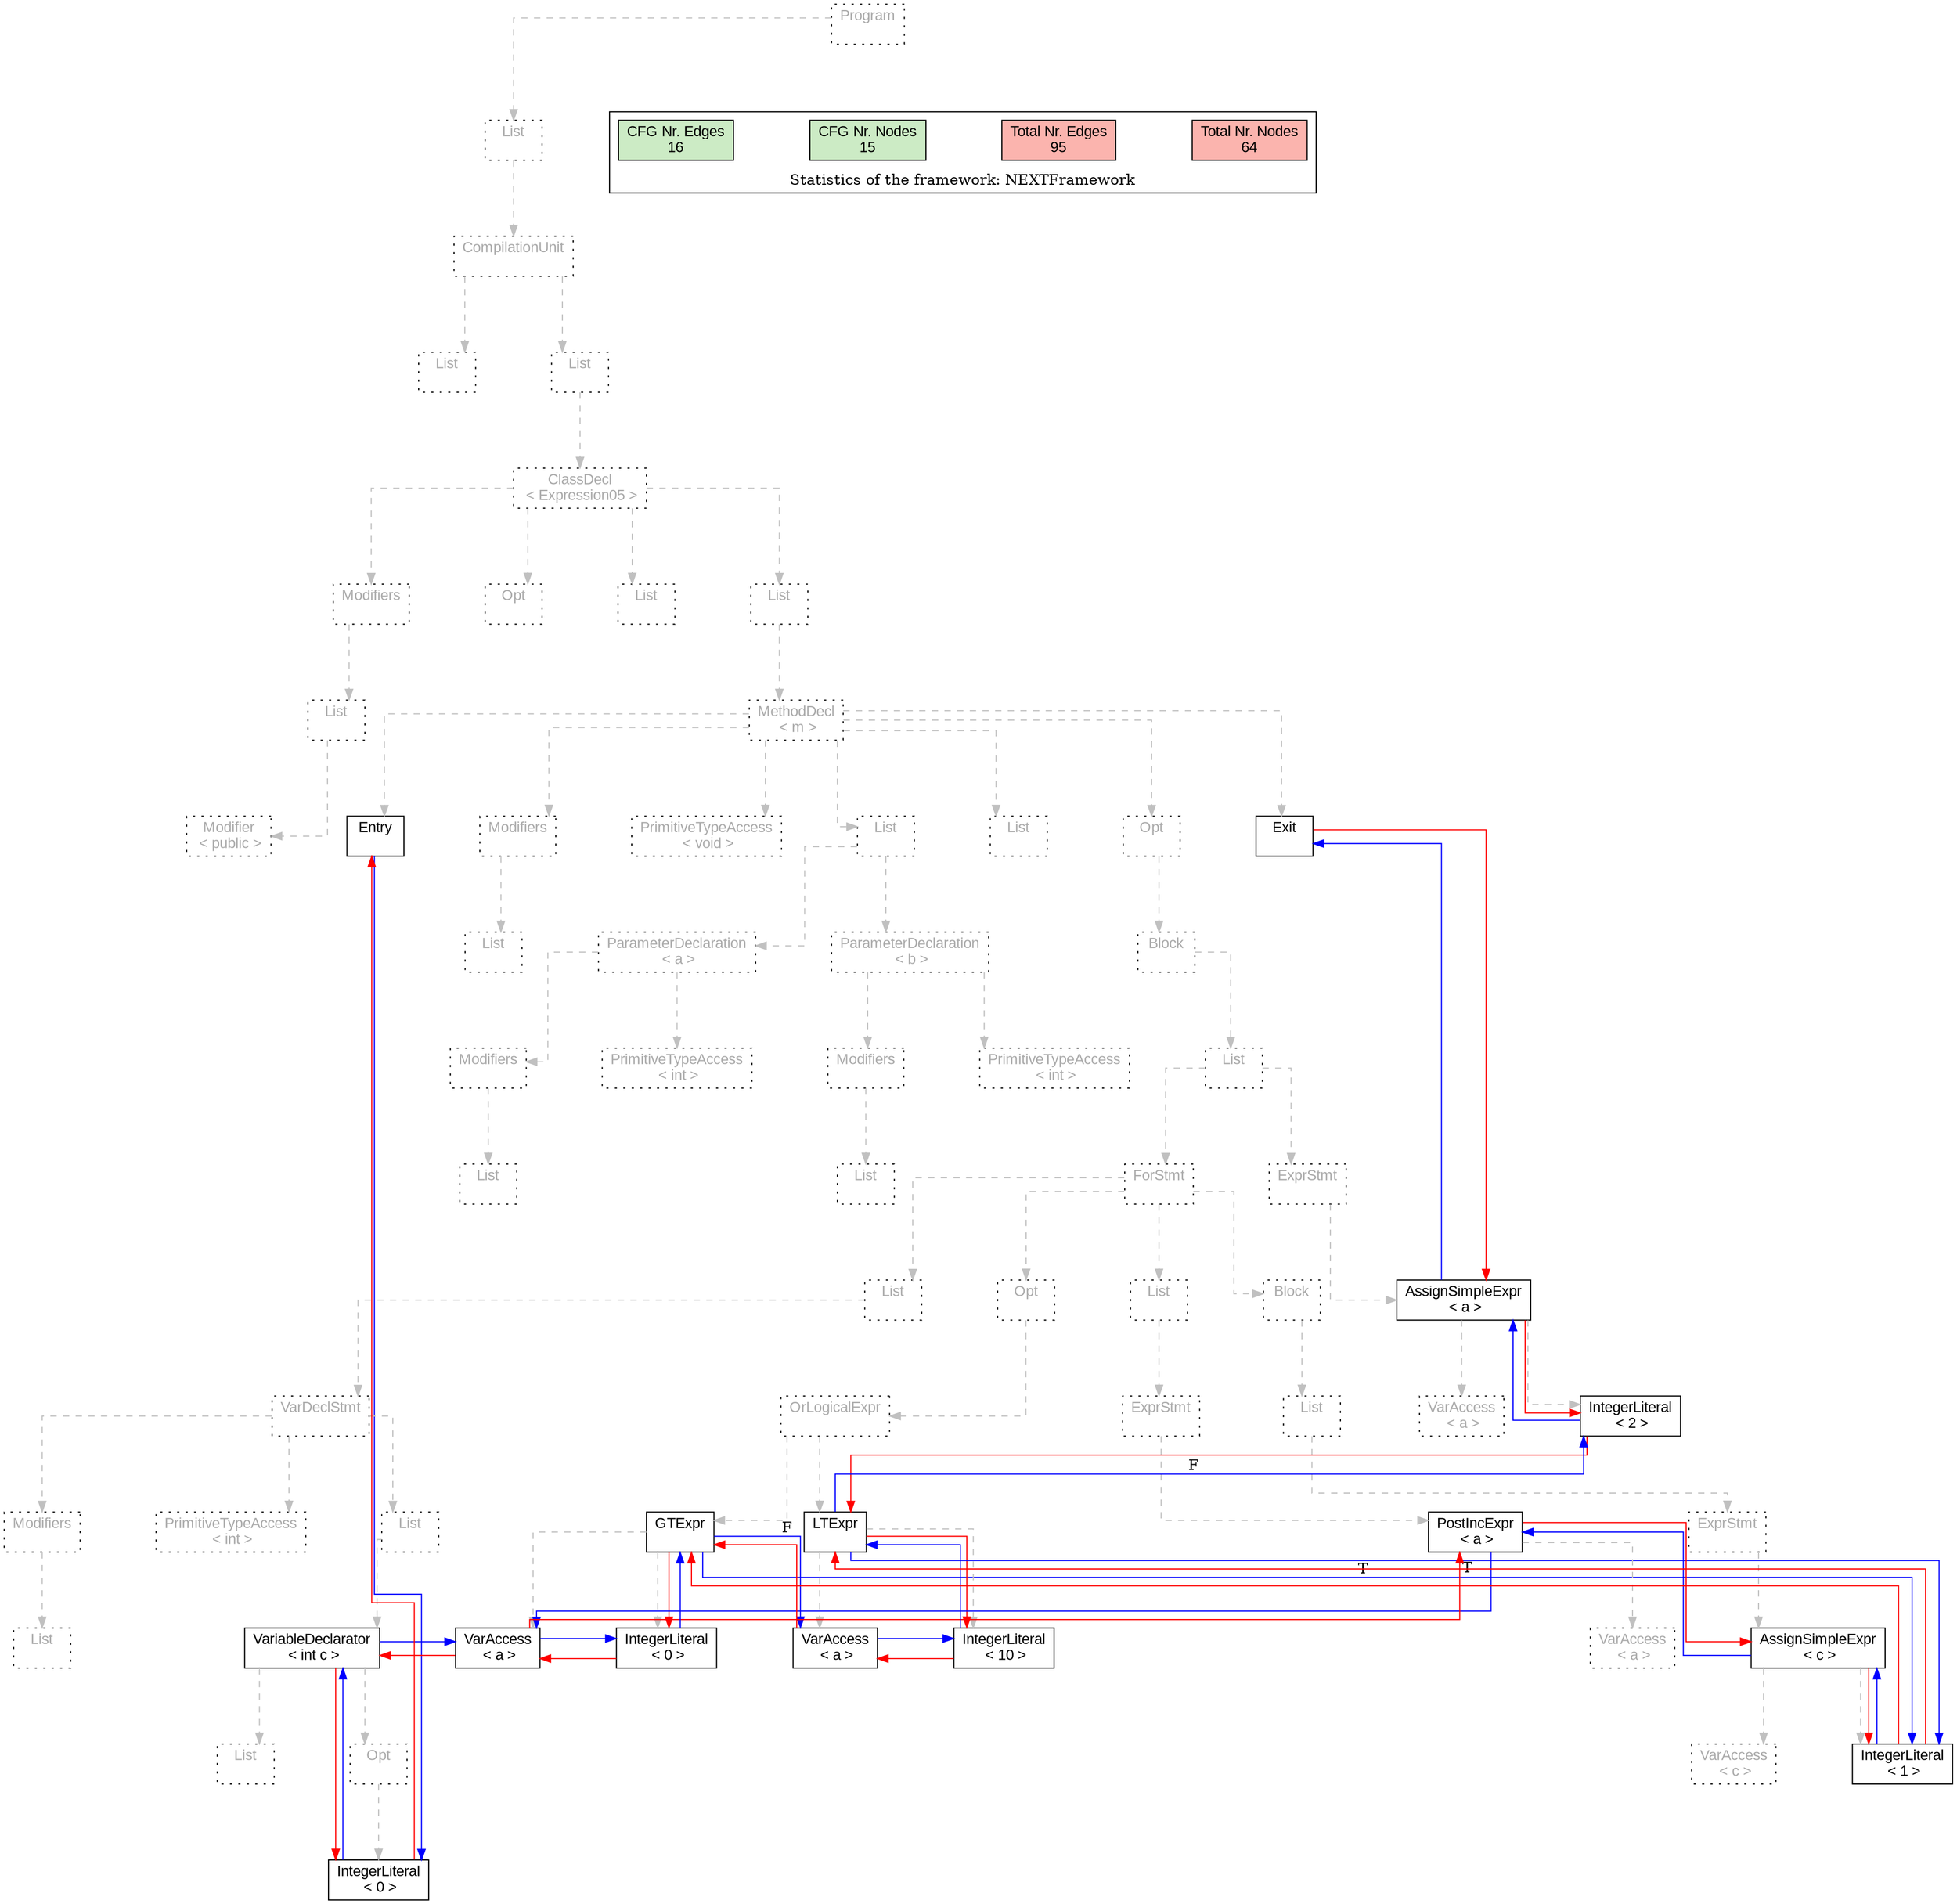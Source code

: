 digraph G {
graph [splines=ortho, nodesep="1", ranksep="1"]
node [shape=rect, fontname=Arial];
{ rank = same; "Program[0]"}
{ rank = same; "List[1]"}
{ rank = same; "CompilationUnit[2]"}
{ rank = same; "List[3]"; "List[4]"}
{ rank = same; "ClassDecl[5]"}
{ rank = same; "Modifiers[6]"; "Opt[9]"; "List[10]"; "List[11]"}
{ rank = same; "List[7]"; "MethodDecl[12]"}
{ rank = same; "Modifier[8]"; "Entry[13]"; "Modifiers[14]"; "PrimitiveTypeAccess[16]"; "List[17]"; "List[26]"; "Opt[27]"; "Exit[28]"}
{ rank = same; "List[15]"; "ParameterDeclaration[18]"; "ParameterDeclaration[22]"; "Block[28]"}
{ rank = same; "Modifiers[19]"; "PrimitiveTypeAccess[21]"; "Modifiers[23]"; "PrimitiveTypeAccess[25]"; "List[29]"}
{ rank = same; "List[20]"; "List[24]"; "ForStmt[30]"; "ExprStmt[59]"}
{ rank = same; "List[31]"; "Opt[41]"; "List[49]"; "Block[53]"; "AssignSimpleExpr[60]"}
{ rank = same; "VarDeclStmt[32]"; "OrLogicalExpr[42]"; "ExprStmt[50]"; "List[54]"; "VarAccess[61]"; "IntegerLiteral[62]"}
{ rank = same; "Modifiers[33]"; "PrimitiveTypeAccess[35]"; "List[36]"; "GTExpr[43]"; "LTExpr[46]"; "PostIncExpr[51]"; "ExprStmt[55]"}
{ rank = same; "List[34]"; "VariableDeclarator[37]"; "VarAccess[44]"; "IntegerLiteral[45]"; "VarAccess[47]"; "IntegerLiteral[48]"; "VarAccess[52]"; "AssignSimpleExpr[56]"}
{ rank = same; "List[38]"; "Opt[39]"; "VarAccess[57]"; "IntegerLiteral[58]"}
{ rank = same; "IntegerLiteral[40]"}
"Program[0]" [label="Program\n ", style= dotted   fillcolor="#eeeeee" fontcolor="#aaaaaa"  ]
"List[1]" [label="List\n ", style= dotted   fillcolor="#eeeeee" fontcolor="#aaaaaa"  ]
"CompilationUnit[2]" [label="CompilationUnit\n ", style= dotted   fillcolor="#eeeeee" fontcolor="#aaaaaa"  ]
"List[3]" [label="List\n ", style= dotted   fillcolor="#eeeeee" fontcolor="#aaaaaa"  ]
"List[4]" [label="List\n ", style= dotted   fillcolor="#eeeeee" fontcolor="#aaaaaa"  ]
"ClassDecl[5]" [label="ClassDecl\n < Expression05 >", style= dotted   fillcolor="#eeeeee" fontcolor="#aaaaaa"  ]
"Modifiers[6]" [label="Modifiers\n ", style= dotted   fillcolor="#eeeeee" fontcolor="#aaaaaa"  ]
"List[7]" [label="List\n ", style= dotted   fillcolor="#eeeeee" fontcolor="#aaaaaa"  ]
"Modifier[8]" [label="Modifier\n < public >", style= dotted   fillcolor="#eeeeee" fontcolor="#aaaaaa"  ]
"Opt[9]" [label="Opt\n ", style= dotted   fillcolor="#eeeeee" fontcolor="#aaaaaa"  ]
"List[10]" [label="List\n ", style= dotted   fillcolor="#eeeeee" fontcolor="#aaaaaa"  ]
"List[11]" [label="List\n ", style= dotted   fillcolor="#eeeeee" fontcolor="#aaaaaa"  ]
"MethodDecl[12]" [label="MethodDecl\n < m >", style= dotted   fillcolor="#eeeeee" fontcolor="#aaaaaa"  ]
"Entry[13]" [label="Entry\n ", fillcolor=white   style=filled  ]
"Modifiers[14]" [label="Modifiers\n ", style= dotted   fillcolor="#eeeeee" fontcolor="#aaaaaa"  ]
"List[15]" [label="List\n ", style= dotted   fillcolor="#eeeeee" fontcolor="#aaaaaa"  ]
"PrimitiveTypeAccess[16]" [label="PrimitiveTypeAccess\n < void >", style= dotted   fillcolor="#eeeeee" fontcolor="#aaaaaa"  ]
"List[17]" [label="List\n ", style= dotted   fillcolor="#eeeeee" fontcolor="#aaaaaa"  ]
"ParameterDeclaration[18]" [label="ParameterDeclaration\n < a >", style= dotted   fillcolor="#eeeeee" fontcolor="#aaaaaa"  ]
"Modifiers[19]" [label="Modifiers\n ", style= dotted   fillcolor="#eeeeee" fontcolor="#aaaaaa"  ]
"List[20]" [label="List\n ", style= dotted   fillcolor="#eeeeee" fontcolor="#aaaaaa"  ]
"PrimitiveTypeAccess[21]" [label="PrimitiveTypeAccess\n < int >", style= dotted   fillcolor="#eeeeee" fontcolor="#aaaaaa"  ]
"ParameterDeclaration[22]" [label="ParameterDeclaration\n < b >", style= dotted   fillcolor="#eeeeee" fontcolor="#aaaaaa"  ]
"Modifiers[23]" [label="Modifiers\n ", style= dotted   fillcolor="#eeeeee" fontcolor="#aaaaaa"  ]
"List[24]" [label="List\n ", style= dotted   fillcolor="#eeeeee" fontcolor="#aaaaaa"  ]
"PrimitiveTypeAccess[25]" [label="PrimitiveTypeAccess\n < int >", style= dotted   fillcolor="#eeeeee" fontcolor="#aaaaaa"  ]
"List[26]" [label="List\n ", style= dotted   fillcolor="#eeeeee" fontcolor="#aaaaaa"  ]
"Opt[27]" [label="Opt\n ", style= dotted   fillcolor="#eeeeee" fontcolor="#aaaaaa"  ]
"Block[28]" [label="Block\n ", style= dotted   fillcolor="#eeeeee" fontcolor="#aaaaaa"  ]
"List[29]" [label="List\n ", style= dotted   fillcolor="#eeeeee" fontcolor="#aaaaaa"  ]
"ForStmt[30]" [label="ForStmt\n ", style= dotted   fillcolor="#eeeeee" fontcolor="#aaaaaa"  ]
"List[31]" [label="List\n ", style= dotted   fillcolor="#eeeeee" fontcolor="#aaaaaa"  ]
"VarDeclStmt[32]" [label="VarDeclStmt\n ", style= dotted   fillcolor="#eeeeee" fontcolor="#aaaaaa"  ]
"Modifiers[33]" [label="Modifiers\n ", style= dotted   fillcolor="#eeeeee" fontcolor="#aaaaaa"  ]
"List[34]" [label="List\n ", style= dotted   fillcolor="#eeeeee" fontcolor="#aaaaaa"  ]
"PrimitiveTypeAccess[35]" [label="PrimitiveTypeAccess\n < int >", style= dotted   fillcolor="#eeeeee" fontcolor="#aaaaaa"  ]
"List[36]" [label="List\n ", style= dotted   fillcolor="#eeeeee" fontcolor="#aaaaaa"  ]
"VariableDeclarator[37]" [label="VariableDeclarator\n < int c >", fillcolor=white   style=filled  ]
"List[38]" [label="List\n ", style= dotted   fillcolor="#eeeeee" fontcolor="#aaaaaa"  ]
"Opt[39]" [label="Opt\n ", style= dotted   fillcolor="#eeeeee" fontcolor="#aaaaaa"  ]
"IntegerLiteral[40]" [label="IntegerLiteral\n < 0 >", fillcolor=white   style=filled  ]
"Opt[41]" [label="Opt\n ", style= dotted   fillcolor="#eeeeee" fontcolor="#aaaaaa"  ]
"OrLogicalExpr[42]" [label="OrLogicalExpr\n ", style= dotted   fillcolor="#eeeeee" fontcolor="#aaaaaa"  ]
"GTExpr[43]" [label="GTExpr\n ", fillcolor=white   style=filled  ]
"VarAccess[44]" [label="VarAccess\n < a >", fillcolor=white   style=filled  ]
"IntegerLiteral[45]" [label="IntegerLiteral\n < 0 >", fillcolor=white   style=filled  ]
"LTExpr[46]" [label="LTExpr\n ", fillcolor=white   style=filled  ]
"VarAccess[47]" [label="VarAccess\n < a >", fillcolor=white   style=filled  ]
"IntegerLiteral[48]" [label="IntegerLiteral\n < 10 >", fillcolor=white   style=filled  ]
"List[49]" [label="List\n ", style= dotted   fillcolor="#eeeeee" fontcolor="#aaaaaa"  ]
"ExprStmt[50]" [label="ExprStmt\n ", style= dotted   fillcolor="#eeeeee" fontcolor="#aaaaaa"  ]
"PostIncExpr[51]" [label="PostIncExpr\n < a >", fillcolor=white   style=filled  ]
"VarAccess[52]" [label="VarAccess\n < a >", style= dotted   fillcolor="#eeeeee" fontcolor="#aaaaaa"  ]
"Block[53]" [label="Block\n ", style= dotted   fillcolor="#eeeeee" fontcolor="#aaaaaa"  ]
"List[54]" [label="List\n ", style= dotted   fillcolor="#eeeeee" fontcolor="#aaaaaa"  ]
"ExprStmt[55]" [label="ExprStmt\n ", style= dotted   fillcolor="#eeeeee" fontcolor="#aaaaaa"  ]
"AssignSimpleExpr[56]" [label="AssignSimpleExpr\n < c >", fillcolor=white   style=filled  ]
"VarAccess[57]" [label="VarAccess\n < c >", style= dotted   fillcolor="#eeeeee" fontcolor="#aaaaaa"  ]
"IntegerLiteral[58]" [label="IntegerLiteral\n < 1 >", fillcolor=white   style=filled  ]
"ExprStmt[59]" [label="ExprStmt\n ", style= dotted   fillcolor="#eeeeee" fontcolor="#aaaaaa"  ]
"AssignSimpleExpr[60]" [label="AssignSimpleExpr\n < a >", fillcolor=white   style=filled  ]
"VarAccess[61]" [label="VarAccess\n < a >", style= dotted   fillcolor="#eeeeee" fontcolor="#aaaaaa"  ]
"IntegerLiteral[62]" [label="IntegerLiteral\n < 2 >", fillcolor=white   style=filled  ]
"Exit[28]" [label="Exit\n ", fillcolor=white   style=filled  ]
"CompilationUnit[2]" -> "List[3]" [style=dashed, color=gray]
"List[7]" -> "Modifier[8]" [style=dashed, color=gray]
"Modifiers[6]" -> "List[7]" [style=dashed, color=gray]
"ClassDecl[5]" -> "Modifiers[6]" [style=dashed, color=gray]
"ClassDecl[5]" -> "Opt[9]" [style=dashed, color=gray]
"ClassDecl[5]" -> "List[10]" [style=dashed, color=gray]
"MethodDecl[12]" -> "Entry[13]" [style=dashed, color=gray]
"Modifiers[14]" -> "List[15]" [style=dashed, color=gray]
"MethodDecl[12]" -> "Modifiers[14]" [style=dashed, color=gray]
"MethodDecl[12]" -> "PrimitiveTypeAccess[16]" [style=dashed, color=gray]
"Modifiers[19]" -> "List[20]" [style=dashed, color=gray]
"ParameterDeclaration[18]" -> "Modifiers[19]" [style=dashed, color=gray]
"ParameterDeclaration[18]" -> "PrimitiveTypeAccess[21]" [style=dashed, color=gray]
"List[17]" -> "ParameterDeclaration[18]" [style=dashed, color=gray]
"Modifiers[23]" -> "List[24]" [style=dashed, color=gray]
"ParameterDeclaration[22]" -> "Modifiers[23]" [style=dashed, color=gray]
"ParameterDeclaration[22]" -> "PrimitiveTypeAccess[25]" [style=dashed, color=gray]
"List[17]" -> "ParameterDeclaration[22]" [style=dashed, color=gray]
"MethodDecl[12]" -> "List[17]" [style=dashed, color=gray]
"MethodDecl[12]" -> "List[26]" [style=dashed, color=gray]
"Modifiers[33]" -> "List[34]" [style=dashed, color=gray]
"VarDeclStmt[32]" -> "Modifiers[33]" [style=dashed, color=gray]
"VarDeclStmt[32]" -> "PrimitiveTypeAccess[35]" [style=dashed, color=gray]
"VariableDeclarator[37]" -> "List[38]" [style=dashed, color=gray]
"Opt[39]" -> "IntegerLiteral[40]" [style=dashed, color=gray]
"VariableDeclarator[37]" -> "Opt[39]" [style=dashed, color=gray]
"List[36]" -> "VariableDeclarator[37]" [style=dashed, color=gray]
"VarDeclStmt[32]" -> "List[36]" [style=dashed, color=gray]
"List[31]" -> "VarDeclStmt[32]" [style=dashed, color=gray]
"ForStmt[30]" -> "List[31]" [style=dashed, color=gray]
"GTExpr[43]" -> "VarAccess[44]" [style=dashed, color=gray]
"GTExpr[43]" -> "IntegerLiteral[45]" [style=dashed, color=gray]
"OrLogicalExpr[42]" -> "GTExpr[43]" [style=dashed, color=gray]
"LTExpr[46]" -> "VarAccess[47]" [style=dashed, color=gray]
"LTExpr[46]" -> "IntegerLiteral[48]" [style=dashed, color=gray]
"OrLogicalExpr[42]" -> "LTExpr[46]" [style=dashed, color=gray]
"Opt[41]" -> "OrLogicalExpr[42]" [style=dashed, color=gray]
"ForStmt[30]" -> "Opt[41]" [style=dashed, color=gray]
"PostIncExpr[51]" -> "VarAccess[52]" [style=dashed, color=gray]
"ExprStmt[50]" -> "PostIncExpr[51]" [style=dashed, color=gray]
"List[49]" -> "ExprStmt[50]" [style=dashed, color=gray]
"ForStmt[30]" -> "List[49]" [style=dashed, color=gray]
"AssignSimpleExpr[56]" -> "VarAccess[57]" [style=dashed, color=gray]
"AssignSimpleExpr[56]" -> "IntegerLiteral[58]" [style=dashed, color=gray]
"ExprStmt[55]" -> "AssignSimpleExpr[56]" [style=dashed, color=gray]
"List[54]" -> "ExprStmt[55]" [style=dashed, color=gray]
"Block[53]" -> "List[54]" [style=dashed, color=gray]
"ForStmt[30]" -> "Block[53]" [style=dashed, color=gray]
"List[29]" -> "ForStmt[30]" [style=dashed, color=gray]
"AssignSimpleExpr[60]" -> "VarAccess[61]" [style=dashed, color=gray]
"AssignSimpleExpr[60]" -> "IntegerLiteral[62]" [style=dashed, color=gray]
"ExprStmt[59]" -> "AssignSimpleExpr[60]" [style=dashed, color=gray]
"List[29]" -> "ExprStmt[59]" [style=dashed, color=gray]
"Block[28]" -> "List[29]" [style=dashed, color=gray]
"Opt[27]" -> "Block[28]" [style=dashed, color=gray]
"MethodDecl[12]" -> "Opt[27]" [style=dashed, color=gray]
"MethodDecl[12]" -> "Exit[28]" [style=dashed, color=gray]
"List[11]" -> "MethodDecl[12]" [style=dashed, color=gray]
"ClassDecl[5]" -> "List[11]" [style=dashed, color=gray]
"List[4]" -> "ClassDecl[5]" [style=dashed, color=gray]
"CompilationUnit[2]" -> "List[4]" [style=dashed, color=gray]
"List[1]" -> "CompilationUnit[2]" [style=dashed, color=gray]
"Program[0]" -> "List[1]" [style=dashed, color=gray]
"PostIncExpr[51]" -> "VarAccess[44]" [color=blue, constraint=false, xlabel=" "] 
"PostIncExpr[51]" -> "AssignSimpleExpr[56]" [color=red, constraint=false]
"AssignSimpleExpr[56]" -> "PostIncExpr[51]" [color=blue, constraint=false, xlabel=" "] 
"AssignSimpleExpr[56]" -> "IntegerLiteral[58]" [color=red, constraint=false]
"IntegerLiteral[58]" -> "AssignSimpleExpr[56]" [color=blue, constraint=false, xlabel=" "] 
"IntegerLiteral[58]" -> "GTExpr[43]" [color=red, constraint=false]
"IntegerLiteral[58]" -> "LTExpr[46]" [color=red, constraint=false]
"Exit[28]" -> "AssignSimpleExpr[60]" [color=red, constraint=false]
"AssignSimpleExpr[60]" -> "Exit[28]" [color=blue, constraint=false, xlabel=" "] 
"AssignSimpleExpr[60]" -> "IntegerLiteral[62]" [color=red, constraint=false]
"IntegerLiteral[62]" -> "AssignSimpleExpr[60]" [color=blue, constraint=false, xlabel=" "] 
"IntegerLiteral[62]" -> "LTExpr[46]" [color=red, constraint=false]
"LTExpr[46]" -> "IntegerLiteral[58]" [color=blue, constraint=false, xlabel="T "] 
"LTExpr[46]" -> "IntegerLiteral[62]" [color=blue, constraint=false, xlabel="F "] 
"LTExpr[46]" -> "IntegerLiteral[48]" [color=red, constraint=false]
"IntegerLiteral[48]" -> "LTExpr[46]" [color=blue, constraint=false, xlabel=" "] 
"IntegerLiteral[48]" -> "VarAccess[47]" [color=red, constraint=false]
"VarAccess[47]" -> "IntegerLiteral[48]" [color=blue, constraint=false, xlabel=" "] 
"VarAccess[47]" -> "GTExpr[43]" [color=red, constraint=false]
"GTExpr[43]" -> "IntegerLiteral[58]" [color=blue, constraint=false, xlabel="T "] 
"GTExpr[43]" -> "VarAccess[47]" [color=blue, constraint=false, xlabel="F "] 
"GTExpr[43]" -> "IntegerLiteral[45]" [color=red, constraint=false]
"IntegerLiteral[45]" -> "GTExpr[43]" [color=blue, constraint=false, xlabel=" "] 
"IntegerLiteral[45]" -> "VarAccess[44]" [color=red, constraint=false]
"VarAccess[44]" -> "IntegerLiteral[45]" [color=blue, constraint=false, xlabel=" "] 
"VarAccess[44]" -> "VariableDeclarator[37]" [color=red, constraint=false]
"VarAccess[44]" -> "PostIncExpr[51]" [color=red, constraint=false]
"VariableDeclarator[37]" -> "VarAccess[44]" [color=blue, constraint=false, xlabel=" "] 
"VariableDeclarator[37]" -> "IntegerLiteral[40]" [color=red, constraint=false]
"IntegerLiteral[40]" -> "VariableDeclarator[37]" [color=blue, constraint=false, xlabel=" "] 
"IntegerLiteral[40]" -> "Entry[13]" [color=red, constraint=false]
"Entry[13]" -> "IntegerLiteral[40]" [color=blue, constraint=false, xlabel=" "] 
"List[3]" -> "List[4]" [style=invis]
"Modifiers[6]" -> "Opt[9]" -> "List[10]" -> "List[11]" [style=invis]
"Entry[13]" -> "Modifiers[14]" -> "PrimitiveTypeAccess[16]" -> "List[17]" -> "List[26]" -> "Opt[27]" -> "Exit[28]" [style=invis]
"ParameterDeclaration[18]" -> "ParameterDeclaration[22]" [style=invis]
"Modifiers[19]" -> "PrimitiveTypeAccess[21]" [style=invis]
"Modifiers[23]" -> "PrimitiveTypeAccess[25]" [style=invis]
"ForStmt[30]" -> "ExprStmt[59]" [style=invis]
"List[31]" -> "Opt[41]" -> "List[49]" -> "Block[53]" [style=invis]
"Modifiers[33]" -> "PrimitiveTypeAccess[35]" -> "List[36]" [style=invis]
"List[38]" -> "Opt[39]" [style=invis]
"GTExpr[43]" -> "LTExpr[46]" [style=invis]
"VarAccess[44]" -> "IntegerLiteral[45]" [style=invis]
"VarAccess[47]" -> "IntegerLiteral[48]" [style=invis]
"VarAccess[57]" -> "IntegerLiteral[58]" [style=invis]
"VarAccess[61]" -> "IntegerLiteral[62]" [style=invis]

subgraph cluster_legend {
{node [style=filled, fillcolor=1, colorscheme="pastel13"]
Nodes [label="Total Nr. Nodes
64", fillcolor=1]
Edges [label="Total Nr. Edges
95", fillcolor=1]
NodesCFG [label="CFG Nr. Nodes
15", fillcolor=3]
EdgesCFG [label="CFG Nr. Edges
16", fillcolor=3]
Nodes-> "Program[0]" -> NodesCFG  [style="invis"]
Edges -> "Program[0]" ->EdgesCFG [style="invis"]}
label = "Statistics of the framework: NEXTFramework"
style="solid"
ranksep=0.05
nodesep=0.01
labelloc = b
len=2
}}